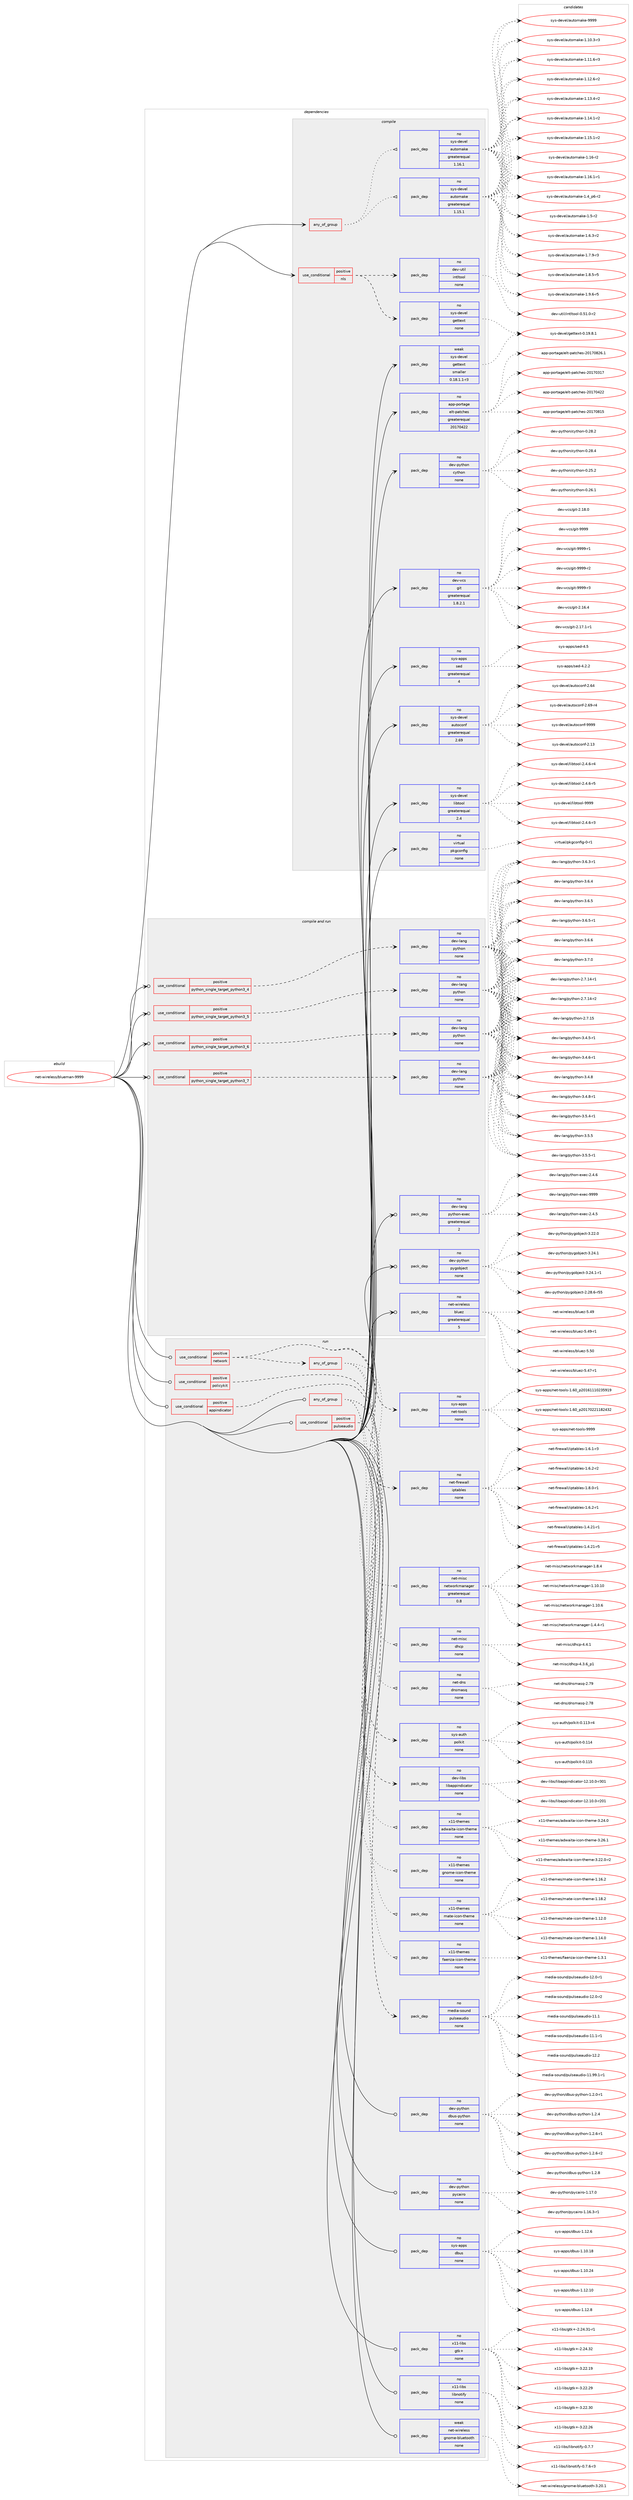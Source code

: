 digraph prolog {

# *************
# Graph options
# *************

newrank=true;
concentrate=true;
compound=true;
graph [rankdir=LR,fontname=Helvetica,fontsize=10,ranksep=1.5];#, ranksep=2.5, nodesep=0.2];
edge  [arrowhead=vee];
node  [fontname=Helvetica,fontsize=10];

# **********
# The ebuild
# **********

subgraph cluster_leftcol {
color=gray;
rank=same;
label=<<i>ebuild</i>>;
id [label="net-wireless/blueman-9999", color=red, width=4, href="../net-wireless/blueman-9999.svg"];
}

# ****************
# The dependencies
# ****************

subgraph cluster_midcol {
color=gray;
label=<<i>dependencies</i>>;
subgraph cluster_compile {
fillcolor="#eeeeee";
style=filled;
label=<<i>compile</i>>;
subgraph any26 {
dependency1164 [label=<<TABLE BORDER="0" CELLBORDER="1" CELLSPACING="0" CELLPADDING="4"><TR><TD CELLPADDING="10">any_of_group</TD></TR></TABLE>>, shape=none, color=red];subgraph pack794 {
dependency1165 [label=<<TABLE BORDER="0" CELLBORDER="1" CELLSPACING="0" CELLPADDING="4" WIDTH="220"><TR><TD ROWSPAN="6" CELLPADDING="30">pack_dep</TD></TR><TR><TD WIDTH="110">no</TD></TR><TR><TD>sys-devel</TD></TR><TR><TD>automake</TD></TR><TR><TD>greaterequal</TD></TR><TR><TD>1.16.1</TD></TR></TABLE>>, shape=none, color=blue];
}
dependency1164:e -> dependency1165:w [weight=20,style="dotted",arrowhead="oinv"];
subgraph pack795 {
dependency1166 [label=<<TABLE BORDER="0" CELLBORDER="1" CELLSPACING="0" CELLPADDING="4" WIDTH="220"><TR><TD ROWSPAN="6" CELLPADDING="30">pack_dep</TD></TR><TR><TD WIDTH="110">no</TD></TR><TR><TD>sys-devel</TD></TR><TR><TD>automake</TD></TR><TR><TD>greaterequal</TD></TR><TR><TD>1.15.1</TD></TR></TABLE>>, shape=none, color=blue];
}
dependency1164:e -> dependency1166:w [weight=20,style="dotted",arrowhead="oinv"];
}
id:e -> dependency1164:w [weight=20,style="solid",arrowhead="vee"];
subgraph cond346 {
dependency1167 [label=<<TABLE BORDER="0" CELLBORDER="1" CELLSPACING="0" CELLPADDING="4"><TR><TD ROWSPAN="3" CELLPADDING="10">use_conditional</TD></TR><TR><TD>positive</TD></TR><TR><TD>nls</TD></TR></TABLE>>, shape=none, color=red];
subgraph pack796 {
dependency1168 [label=<<TABLE BORDER="0" CELLBORDER="1" CELLSPACING="0" CELLPADDING="4" WIDTH="220"><TR><TD ROWSPAN="6" CELLPADDING="30">pack_dep</TD></TR><TR><TD WIDTH="110">no</TD></TR><TR><TD>dev-util</TD></TR><TR><TD>intltool</TD></TR><TR><TD>none</TD></TR><TR><TD></TD></TR></TABLE>>, shape=none, color=blue];
}
dependency1167:e -> dependency1168:w [weight=20,style="dashed",arrowhead="vee"];
subgraph pack797 {
dependency1169 [label=<<TABLE BORDER="0" CELLBORDER="1" CELLSPACING="0" CELLPADDING="4" WIDTH="220"><TR><TD ROWSPAN="6" CELLPADDING="30">pack_dep</TD></TR><TR><TD WIDTH="110">no</TD></TR><TR><TD>sys-devel</TD></TR><TR><TD>gettext</TD></TR><TR><TD>none</TD></TR><TR><TD></TD></TR></TABLE>>, shape=none, color=blue];
}
dependency1167:e -> dependency1169:w [weight=20,style="dashed",arrowhead="vee"];
}
id:e -> dependency1167:w [weight=20,style="solid",arrowhead="vee"];
subgraph pack798 {
dependency1170 [label=<<TABLE BORDER="0" CELLBORDER="1" CELLSPACING="0" CELLPADDING="4" WIDTH="220"><TR><TD ROWSPAN="6" CELLPADDING="30">pack_dep</TD></TR><TR><TD WIDTH="110">no</TD></TR><TR><TD>app-portage</TD></TR><TR><TD>elt-patches</TD></TR><TR><TD>greaterequal</TD></TR><TR><TD>20170422</TD></TR></TABLE>>, shape=none, color=blue];
}
id:e -> dependency1170:w [weight=20,style="solid",arrowhead="vee"];
subgraph pack799 {
dependency1171 [label=<<TABLE BORDER="0" CELLBORDER="1" CELLSPACING="0" CELLPADDING="4" WIDTH="220"><TR><TD ROWSPAN="6" CELLPADDING="30">pack_dep</TD></TR><TR><TD WIDTH="110">no</TD></TR><TR><TD>dev-python</TD></TR><TR><TD>cython</TD></TR><TR><TD>none</TD></TR><TR><TD></TD></TR></TABLE>>, shape=none, color=blue];
}
id:e -> dependency1171:w [weight=20,style="solid",arrowhead="vee"];
subgraph pack800 {
dependency1172 [label=<<TABLE BORDER="0" CELLBORDER="1" CELLSPACING="0" CELLPADDING="4" WIDTH="220"><TR><TD ROWSPAN="6" CELLPADDING="30">pack_dep</TD></TR><TR><TD WIDTH="110">no</TD></TR><TR><TD>dev-vcs</TD></TR><TR><TD>git</TD></TR><TR><TD>greaterequal</TD></TR><TR><TD>1.8.2.1</TD></TR></TABLE>>, shape=none, color=blue];
}
id:e -> dependency1172:w [weight=20,style="solid",arrowhead="vee"];
subgraph pack801 {
dependency1173 [label=<<TABLE BORDER="0" CELLBORDER="1" CELLSPACING="0" CELLPADDING="4" WIDTH="220"><TR><TD ROWSPAN="6" CELLPADDING="30">pack_dep</TD></TR><TR><TD WIDTH="110">no</TD></TR><TR><TD>sys-apps</TD></TR><TR><TD>sed</TD></TR><TR><TD>greaterequal</TD></TR><TR><TD>4</TD></TR></TABLE>>, shape=none, color=blue];
}
id:e -> dependency1173:w [weight=20,style="solid",arrowhead="vee"];
subgraph pack802 {
dependency1174 [label=<<TABLE BORDER="0" CELLBORDER="1" CELLSPACING="0" CELLPADDING="4" WIDTH="220"><TR><TD ROWSPAN="6" CELLPADDING="30">pack_dep</TD></TR><TR><TD WIDTH="110">no</TD></TR><TR><TD>sys-devel</TD></TR><TR><TD>autoconf</TD></TR><TR><TD>greaterequal</TD></TR><TR><TD>2.69</TD></TR></TABLE>>, shape=none, color=blue];
}
id:e -> dependency1174:w [weight=20,style="solid",arrowhead="vee"];
subgraph pack803 {
dependency1175 [label=<<TABLE BORDER="0" CELLBORDER="1" CELLSPACING="0" CELLPADDING="4" WIDTH="220"><TR><TD ROWSPAN="6" CELLPADDING="30">pack_dep</TD></TR><TR><TD WIDTH="110">no</TD></TR><TR><TD>sys-devel</TD></TR><TR><TD>libtool</TD></TR><TR><TD>greaterequal</TD></TR><TR><TD>2.4</TD></TR></TABLE>>, shape=none, color=blue];
}
id:e -> dependency1175:w [weight=20,style="solid",arrowhead="vee"];
subgraph pack804 {
dependency1176 [label=<<TABLE BORDER="0" CELLBORDER="1" CELLSPACING="0" CELLPADDING="4" WIDTH="220"><TR><TD ROWSPAN="6" CELLPADDING="30">pack_dep</TD></TR><TR><TD WIDTH="110">no</TD></TR><TR><TD>virtual</TD></TR><TR><TD>pkgconfig</TD></TR><TR><TD>none</TD></TR><TR><TD></TD></TR></TABLE>>, shape=none, color=blue];
}
id:e -> dependency1176:w [weight=20,style="solid",arrowhead="vee"];
subgraph pack805 {
dependency1177 [label=<<TABLE BORDER="0" CELLBORDER="1" CELLSPACING="0" CELLPADDING="4" WIDTH="220"><TR><TD ROWSPAN="6" CELLPADDING="30">pack_dep</TD></TR><TR><TD WIDTH="110">weak</TD></TR><TR><TD>sys-devel</TD></TR><TR><TD>gettext</TD></TR><TR><TD>smaller</TD></TR><TR><TD>0.18.1.1-r3</TD></TR></TABLE>>, shape=none, color=blue];
}
id:e -> dependency1177:w [weight=20,style="solid",arrowhead="vee"];
}
subgraph cluster_compileandrun {
fillcolor="#eeeeee";
style=filled;
label=<<i>compile and run</i>>;
subgraph cond347 {
dependency1178 [label=<<TABLE BORDER="0" CELLBORDER="1" CELLSPACING="0" CELLPADDING="4"><TR><TD ROWSPAN="3" CELLPADDING="10">use_conditional</TD></TR><TR><TD>positive</TD></TR><TR><TD>python_single_target_python3_4</TD></TR></TABLE>>, shape=none, color=red];
subgraph pack806 {
dependency1179 [label=<<TABLE BORDER="0" CELLBORDER="1" CELLSPACING="0" CELLPADDING="4" WIDTH="220"><TR><TD ROWSPAN="6" CELLPADDING="30">pack_dep</TD></TR><TR><TD WIDTH="110">no</TD></TR><TR><TD>dev-lang</TD></TR><TR><TD>python</TD></TR><TR><TD>none</TD></TR><TR><TD></TD></TR></TABLE>>, shape=none, color=blue];
}
dependency1178:e -> dependency1179:w [weight=20,style="dashed",arrowhead="vee"];
}
id:e -> dependency1178:w [weight=20,style="solid",arrowhead="odotvee"];
subgraph cond348 {
dependency1180 [label=<<TABLE BORDER="0" CELLBORDER="1" CELLSPACING="0" CELLPADDING="4"><TR><TD ROWSPAN="3" CELLPADDING="10">use_conditional</TD></TR><TR><TD>positive</TD></TR><TR><TD>python_single_target_python3_5</TD></TR></TABLE>>, shape=none, color=red];
subgraph pack807 {
dependency1181 [label=<<TABLE BORDER="0" CELLBORDER="1" CELLSPACING="0" CELLPADDING="4" WIDTH="220"><TR><TD ROWSPAN="6" CELLPADDING="30">pack_dep</TD></TR><TR><TD WIDTH="110">no</TD></TR><TR><TD>dev-lang</TD></TR><TR><TD>python</TD></TR><TR><TD>none</TD></TR><TR><TD></TD></TR></TABLE>>, shape=none, color=blue];
}
dependency1180:e -> dependency1181:w [weight=20,style="dashed",arrowhead="vee"];
}
id:e -> dependency1180:w [weight=20,style="solid",arrowhead="odotvee"];
subgraph cond349 {
dependency1182 [label=<<TABLE BORDER="0" CELLBORDER="1" CELLSPACING="0" CELLPADDING="4"><TR><TD ROWSPAN="3" CELLPADDING="10">use_conditional</TD></TR><TR><TD>positive</TD></TR><TR><TD>python_single_target_python3_6</TD></TR></TABLE>>, shape=none, color=red];
subgraph pack808 {
dependency1183 [label=<<TABLE BORDER="0" CELLBORDER="1" CELLSPACING="0" CELLPADDING="4" WIDTH="220"><TR><TD ROWSPAN="6" CELLPADDING="30">pack_dep</TD></TR><TR><TD WIDTH="110">no</TD></TR><TR><TD>dev-lang</TD></TR><TR><TD>python</TD></TR><TR><TD>none</TD></TR><TR><TD></TD></TR></TABLE>>, shape=none, color=blue];
}
dependency1182:e -> dependency1183:w [weight=20,style="dashed",arrowhead="vee"];
}
id:e -> dependency1182:w [weight=20,style="solid",arrowhead="odotvee"];
subgraph cond350 {
dependency1184 [label=<<TABLE BORDER="0" CELLBORDER="1" CELLSPACING="0" CELLPADDING="4"><TR><TD ROWSPAN="3" CELLPADDING="10">use_conditional</TD></TR><TR><TD>positive</TD></TR><TR><TD>python_single_target_python3_7</TD></TR></TABLE>>, shape=none, color=red];
subgraph pack809 {
dependency1185 [label=<<TABLE BORDER="0" CELLBORDER="1" CELLSPACING="0" CELLPADDING="4" WIDTH="220"><TR><TD ROWSPAN="6" CELLPADDING="30">pack_dep</TD></TR><TR><TD WIDTH="110">no</TD></TR><TR><TD>dev-lang</TD></TR><TR><TD>python</TD></TR><TR><TD>none</TD></TR><TR><TD></TD></TR></TABLE>>, shape=none, color=blue];
}
dependency1184:e -> dependency1185:w [weight=20,style="dashed",arrowhead="vee"];
}
id:e -> dependency1184:w [weight=20,style="solid",arrowhead="odotvee"];
subgraph pack810 {
dependency1186 [label=<<TABLE BORDER="0" CELLBORDER="1" CELLSPACING="0" CELLPADDING="4" WIDTH="220"><TR><TD ROWSPAN="6" CELLPADDING="30">pack_dep</TD></TR><TR><TD WIDTH="110">no</TD></TR><TR><TD>dev-lang</TD></TR><TR><TD>python-exec</TD></TR><TR><TD>greaterequal</TD></TR><TR><TD>2</TD></TR></TABLE>>, shape=none, color=blue];
}
id:e -> dependency1186:w [weight=20,style="solid",arrowhead="odotvee"];
subgraph pack811 {
dependency1187 [label=<<TABLE BORDER="0" CELLBORDER="1" CELLSPACING="0" CELLPADDING="4" WIDTH="220"><TR><TD ROWSPAN="6" CELLPADDING="30">pack_dep</TD></TR><TR><TD WIDTH="110">no</TD></TR><TR><TD>dev-python</TD></TR><TR><TD>pygobject</TD></TR><TR><TD>none</TD></TR><TR><TD></TD></TR></TABLE>>, shape=none, color=blue];
}
id:e -> dependency1187:w [weight=20,style="solid",arrowhead="odotvee"];
subgraph pack812 {
dependency1188 [label=<<TABLE BORDER="0" CELLBORDER="1" CELLSPACING="0" CELLPADDING="4" WIDTH="220"><TR><TD ROWSPAN="6" CELLPADDING="30">pack_dep</TD></TR><TR><TD WIDTH="110">no</TD></TR><TR><TD>net-wireless</TD></TR><TR><TD>bluez</TD></TR><TR><TD>greaterequal</TD></TR><TR><TD>5</TD></TR></TABLE>>, shape=none, color=blue];
}
id:e -> dependency1188:w [weight=20,style="solid",arrowhead="odotvee"];
}
subgraph cluster_run {
fillcolor="#eeeeee";
style=filled;
label=<<i>run</i>>;
subgraph any27 {
dependency1189 [label=<<TABLE BORDER="0" CELLBORDER="1" CELLSPACING="0" CELLPADDING="4"><TR><TD CELLPADDING="10">any_of_group</TD></TR></TABLE>>, shape=none, color=red];subgraph pack813 {
dependency1190 [label=<<TABLE BORDER="0" CELLBORDER="1" CELLSPACING="0" CELLPADDING="4" WIDTH="220"><TR><TD ROWSPAN="6" CELLPADDING="30">pack_dep</TD></TR><TR><TD WIDTH="110">no</TD></TR><TR><TD>x11-themes</TD></TR><TR><TD>adwaita-icon-theme</TD></TR><TR><TD>none</TD></TR><TR><TD></TD></TR></TABLE>>, shape=none, color=blue];
}
dependency1189:e -> dependency1190:w [weight=20,style="dotted",arrowhead="oinv"];
subgraph pack814 {
dependency1191 [label=<<TABLE BORDER="0" CELLBORDER="1" CELLSPACING="0" CELLPADDING="4" WIDTH="220"><TR><TD ROWSPAN="6" CELLPADDING="30">pack_dep</TD></TR><TR><TD WIDTH="110">no</TD></TR><TR><TD>x11-themes</TD></TR><TR><TD>faenza-icon-theme</TD></TR><TR><TD>none</TD></TR><TR><TD></TD></TR></TABLE>>, shape=none, color=blue];
}
dependency1189:e -> dependency1191:w [weight=20,style="dotted",arrowhead="oinv"];
subgraph pack815 {
dependency1192 [label=<<TABLE BORDER="0" CELLBORDER="1" CELLSPACING="0" CELLPADDING="4" WIDTH="220"><TR><TD ROWSPAN="6" CELLPADDING="30">pack_dep</TD></TR><TR><TD WIDTH="110">no</TD></TR><TR><TD>x11-themes</TD></TR><TR><TD>gnome-icon-theme</TD></TR><TR><TD>none</TD></TR><TR><TD></TD></TR></TABLE>>, shape=none, color=blue];
}
dependency1189:e -> dependency1192:w [weight=20,style="dotted",arrowhead="oinv"];
subgraph pack816 {
dependency1193 [label=<<TABLE BORDER="0" CELLBORDER="1" CELLSPACING="0" CELLPADDING="4" WIDTH="220"><TR><TD ROWSPAN="6" CELLPADDING="30">pack_dep</TD></TR><TR><TD WIDTH="110">no</TD></TR><TR><TD>x11-themes</TD></TR><TR><TD>mate-icon-theme</TD></TR><TR><TD>none</TD></TR><TR><TD></TD></TR></TABLE>>, shape=none, color=blue];
}
dependency1189:e -> dependency1193:w [weight=20,style="dotted",arrowhead="oinv"];
}
id:e -> dependency1189:w [weight=20,style="solid",arrowhead="odot"];
subgraph cond351 {
dependency1194 [label=<<TABLE BORDER="0" CELLBORDER="1" CELLSPACING="0" CELLPADDING="4"><TR><TD ROWSPAN="3" CELLPADDING="10">use_conditional</TD></TR><TR><TD>positive</TD></TR><TR><TD>appindicator</TD></TR></TABLE>>, shape=none, color=red];
subgraph pack817 {
dependency1195 [label=<<TABLE BORDER="0" CELLBORDER="1" CELLSPACING="0" CELLPADDING="4" WIDTH="220"><TR><TD ROWSPAN="6" CELLPADDING="30">pack_dep</TD></TR><TR><TD WIDTH="110">no</TD></TR><TR><TD>dev-libs</TD></TR><TR><TD>libappindicator</TD></TR><TR><TD>none</TD></TR><TR><TD></TD></TR></TABLE>>, shape=none, color=blue];
}
dependency1194:e -> dependency1195:w [weight=20,style="dashed",arrowhead="vee"];
}
id:e -> dependency1194:w [weight=20,style="solid",arrowhead="odot"];
subgraph cond352 {
dependency1196 [label=<<TABLE BORDER="0" CELLBORDER="1" CELLSPACING="0" CELLPADDING="4"><TR><TD ROWSPAN="3" CELLPADDING="10">use_conditional</TD></TR><TR><TD>positive</TD></TR><TR><TD>network</TD></TR></TABLE>>, shape=none, color=red];
subgraph pack818 {
dependency1197 [label=<<TABLE BORDER="0" CELLBORDER="1" CELLSPACING="0" CELLPADDING="4" WIDTH="220"><TR><TD ROWSPAN="6" CELLPADDING="30">pack_dep</TD></TR><TR><TD WIDTH="110">no</TD></TR><TR><TD>net-firewall</TD></TR><TR><TD>iptables</TD></TR><TR><TD>none</TD></TR><TR><TD></TD></TR></TABLE>>, shape=none, color=blue];
}
dependency1196:e -> dependency1197:w [weight=20,style="dashed",arrowhead="vee"];
subgraph pack819 {
dependency1198 [label=<<TABLE BORDER="0" CELLBORDER="1" CELLSPACING="0" CELLPADDING="4" WIDTH="220"><TR><TD ROWSPAN="6" CELLPADDING="30">pack_dep</TD></TR><TR><TD WIDTH="110">no</TD></TR><TR><TD>sys-apps</TD></TR><TR><TD>net-tools</TD></TR><TR><TD>none</TD></TR><TR><TD></TD></TR></TABLE>>, shape=none, color=blue];
}
dependency1196:e -> dependency1198:w [weight=20,style="dashed",arrowhead="vee"];
subgraph any28 {
dependency1199 [label=<<TABLE BORDER="0" CELLBORDER="1" CELLSPACING="0" CELLPADDING="4"><TR><TD CELLPADDING="10">any_of_group</TD></TR></TABLE>>, shape=none, color=red];subgraph pack820 {
dependency1200 [label=<<TABLE BORDER="0" CELLBORDER="1" CELLSPACING="0" CELLPADDING="4" WIDTH="220"><TR><TD ROWSPAN="6" CELLPADDING="30">pack_dep</TD></TR><TR><TD WIDTH="110">no</TD></TR><TR><TD>net-dns</TD></TR><TR><TD>dnsmasq</TD></TR><TR><TD>none</TD></TR><TR><TD></TD></TR></TABLE>>, shape=none, color=blue];
}
dependency1199:e -> dependency1200:w [weight=20,style="dotted",arrowhead="oinv"];
subgraph pack821 {
dependency1201 [label=<<TABLE BORDER="0" CELLBORDER="1" CELLSPACING="0" CELLPADDING="4" WIDTH="220"><TR><TD ROWSPAN="6" CELLPADDING="30">pack_dep</TD></TR><TR><TD WIDTH="110">no</TD></TR><TR><TD>net-misc</TD></TR><TR><TD>dhcp</TD></TR><TR><TD>none</TD></TR><TR><TD></TD></TR></TABLE>>, shape=none, color=blue];
}
dependency1199:e -> dependency1201:w [weight=20,style="dotted",arrowhead="oinv"];
subgraph pack822 {
dependency1202 [label=<<TABLE BORDER="0" CELLBORDER="1" CELLSPACING="0" CELLPADDING="4" WIDTH="220"><TR><TD ROWSPAN="6" CELLPADDING="30">pack_dep</TD></TR><TR><TD WIDTH="110">no</TD></TR><TR><TD>net-misc</TD></TR><TR><TD>networkmanager</TD></TR><TR><TD>greaterequal</TD></TR><TR><TD>0.8</TD></TR></TABLE>>, shape=none, color=blue];
}
dependency1199:e -> dependency1202:w [weight=20,style="dotted",arrowhead="oinv"];
}
dependency1196:e -> dependency1199:w [weight=20,style="dashed",arrowhead="vee"];
}
id:e -> dependency1196:w [weight=20,style="solid",arrowhead="odot"];
subgraph cond353 {
dependency1203 [label=<<TABLE BORDER="0" CELLBORDER="1" CELLSPACING="0" CELLPADDING="4"><TR><TD ROWSPAN="3" CELLPADDING="10">use_conditional</TD></TR><TR><TD>positive</TD></TR><TR><TD>policykit</TD></TR></TABLE>>, shape=none, color=red];
subgraph pack823 {
dependency1204 [label=<<TABLE BORDER="0" CELLBORDER="1" CELLSPACING="0" CELLPADDING="4" WIDTH="220"><TR><TD ROWSPAN="6" CELLPADDING="30">pack_dep</TD></TR><TR><TD WIDTH="110">no</TD></TR><TR><TD>sys-auth</TD></TR><TR><TD>polkit</TD></TR><TR><TD>none</TD></TR><TR><TD></TD></TR></TABLE>>, shape=none, color=blue];
}
dependency1203:e -> dependency1204:w [weight=20,style="dashed",arrowhead="vee"];
}
id:e -> dependency1203:w [weight=20,style="solid",arrowhead="odot"];
subgraph cond354 {
dependency1205 [label=<<TABLE BORDER="0" CELLBORDER="1" CELLSPACING="0" CELLPADDING="4"><TR><TD ROWSPAN="3" CELLPADDING="10">use_conditional</TD></TR><TR><TD>positive</TD></TR><TR><TD>pulseaudio</TD></TR></TABLE>>, shape=none, color=red];
subgraph pack824 {
dependency1206 [label=<<TABLE BORDER="0" CELLBORDER="1" CELLSPACING="0" CELLPADDING="4" WIDTH="220"><TR><TD ROWSPAN="6" CELLPADDING="30">pack_dep</TD></TR><TR><TD WIDTH="110">no</TD></TR><TR><TD>media-sound</TD></TR><TR><TD>pulseaudio</TD></TR><TR><TD>none</TD></TR><TR><TD></TD></TR></TABLE>>, shape=none, color=blue];
}
dependency1205:e -> dependency1206:w [weight=20,style="dashed",arrowhead="vee"];
}
id:e -> dependency1205:w [weight=20,style="solid",arrowhead="odot"];
subgraph pack825 {
dependency1207 [label=<<TABLE BORDER="0" CELLBORDER="1" CELLSPACING="0" CELLPADDING="4" WIDTH="220"><TR><TD ROWSPAN="6" CELLPADDING="30">pack_dep</TD></TR><TR><TD WIDTH="110">no</TD></TR><TR><TD>dev-python</TD></TR><TR><TD>dbus-python</TD></TR><TR><TD>none</TD></TR><TR><TD></TD></TR></TABLE>>, shape=none, color=blue];
}
id:e -> dependency1207:w [weight=20,style="solid",arrowhead="odot"];
subgraph pack826 {
dependency1208 [label=<<TABLE BORDER="0" CELLBORDER="1" CELLSPACING="0" CELLPADDING="4" WIDTH="220"><TR><TD ROWSPAN="6" CELLPADDING="30">pack_dep</TD></TR><TR><TD WIDTH="110">no</TD></TR><TR><TD>dev-python</TD></TR><TR><TD>pycairo</TD></TR><TR><TD>none</TD></TR><TR><TD></TD></TR></TABLE>>, shape=none, color=blue];
}
id:e -> dependency1208:w [weight=20,style="solid",arrowhead="odot"];
subgraph pack827 {
dependency1209 [label=<<TABLE BORDER="0" CELLBORDER="1" CELLSPACING="0" CELLPADDING="4" WIDTH="220"><TR><TD ROWSPAN="6" CELLPADDING="30">pack_dep</TD></TR><TR><TD WIDTH="110">no</TD></TR><TR><TD>sys-apps</TD></TR><TR><TD>dbus</TD></TR><TR><TD>none</TD></TR><TR><TD></TD></TR></TABLE>>, shape=none, color=blue];
}
id:e -> dependency1209:w [weight=20,style="solid",arrowhead="odot"];
subgraph pack828 {
dependency1210 [label=<<TABLE BORDER="0" CELLBORDER="1" CELLSPACING="0" CELLPADDING="4" WIDTH="220"><TR><TD ROWSPAN="6" CELLPADDING="30">pack_dep</TD></TR><TR><TD WIDTH="110">no</TD></TR><TR><TD>x11-libs</TD></TR><TR><TD>gtk+</TD></TR><TR><TD>none</TD></TR><TR><TD></TD></TR></TABLE>>, shape=none, color=blue];
}
id:e -> dependency1210:w [weight=20,style="solid",arrowhead="odot"];
subgraph pack829 {
dependency1211 [label=<<TABLE BORDER="0" CELLBORDER="1" CELLSPACING="0" CELLPADDING="4" WIDTH="220"><TR><TD ROWSPAN="6" CELLPADDING="30">pack_dep</TD></TR><TR><TD WIDTH="110">no</TD></TR><TR><TD>x11-libs</TD></TR><TR><TD>libnotify</TD></TR><TR><TD>none</TD></TR><TR><TD></TD></TR></TABLE>>, shape=none, color=blue];
}
id:e -> dependency1211:w [weight=20,style="solid",arrowhead="odot"];
subgraph pack830 {
dependency1212 [label=<<TABLE BORDER="0" CELLBORDER="1" CELLSPACING="0" CELLPADDING="4" WIDTH="220"><TR><TD ROWSPAN="6" CELLPADDING="30">pack_dep</TD></TR><TR><TD WIDTH="110">weak</TD></TR><TR><TD>net-wireless</TD></TR><TR><TD>gnome-bluetooth</TD></TR><TR><TD>none</TD></TR><TR><TD></TD></TR></TABLE>>, shape=none, color=blue];
}
id:e -> dependency1212:w [weight=20,style="solid",arrowhead="odot"];
}
}

# **************
# The candidates
# **************

subgraph cluster_choices {
rank=same;
color=gray;
label=<<i>candidates</i>>;

subgraph choice794 {
color=black;
nodesep=1;
choice11512111545100101118101108479711711611110997107101454946494846514511451 [label="sys-devel/automake-1.10.3-r3", color=red, width=4,href="../sys-devel/automake-1.10.3-r3.svg"];
choice11512111545100101118101108479711711611110997107101454946494946544511451 [label="sys-devel/automake-1.11.6-r3", color=red, width=4,href="../sys-devel/automake-1.11.6-r3.svg"];
choice11512111545100101118101108479711711611110997107101454946495046544511450 [label="sys-devel/automake-1.12.6-r2", color=red, width=4,href="../sys-devel/automake-1.12.6-r2.svg"];
choice11512111545100101118101108479711711611110997107101454946495146524511450 [label="sys-devel/automake-1.13.4-r2", color=red, width=4,href="../sys-devel/automake-1.13.4-r2.svg"];
choice11512111545100101118101108479711711611110997107101454946495246494511450 [label="sys-devel/automake-1.14.1-r2", color=red, width=4,href="../sys-devel/automake-1.14.1-r2.svg"];
choice11512111545100101118101108479711711611110997107101454946495346494511450 [label="sys-devel/automake-1.15.1-r2", color=red, width=4,href="../sys-devel/automake-1.15.1-r2.svg"];
choice1151211154510010111810110847971171161111099710710145494649544511450 [label="sys-devel/automake-1.16-r2", color=red, width=4,href="../sys-devel/automake-1.16-r2.svg"];
choice11512111545100101118101108479711711611110997107101454946495446494511449 [label="sys-devel/automake-1.16.1-r1", color=red, width=4,href="../sys-devel/automake-1.16.1-r1.svg"];
choice115121115451001011181011084797117116111109971071014549465295112544511450 [label="sys-devel/automake-1.4_p6-r2", color=red, width=4,href="../sys-devel/automake-1.4_p6-r2.svg"];
choice11512111545100101118101108479711711611110997107101454946534511450 [label="sys-devel/automake-1.5-r2", color=red, width=4,href="../sys-devel/automake-1.5-r2.svg"];
choice115121115451001011181011084797117116111109971071014549465446514511450 [label="sys-devel/automake-1.6.3-r2", color=red, width=4,href="../sys-devel/automake-1.6.3-r2.svg"];
choice115121115451001011181011084797117116111109971071014549465546574511451 [label="sys-devel/automake-1.7.9-r3", color=red, width=4,href="../sys-devel/automake-1.7.9-r3.svg"];
choice115121115451001011181011084797117116111109971071014549465646534511453 [label="sys-devel/automake-1.8.5-r5", color=red, width=4,href="../sys-devel/automake-1.8.5-r5.svg"];
choice115121115451001011181011084797117116111109971071014549465746544511453 [label="sys-devel/automake-1.9.6-r5", color=red, width=4,href="../sys-devel/automake-1.9.6-r5.svg"];
choice115121115451001011181011084797117116111109971071014557575757 [label="sys-devel/automake-9999", color=red, width=4,href="../sys-devel/automake-9999.svg"];
dependency1165:e -> choice11512111545100101118101108479711711611110997107101454946494846514511451:w [style=dotted,weight="100"];
dependency1165:e -> choice11512111545100101118101108479711711611110997107101454946494946544511451:w [style=dotted,weight="100"];
dependency1165:e -> choice11512111545100101118101108479711711611110997107101454946495046544511450:w [style=dotted,weight="100"];
dependency1165:e -> choice11512111545100101118101108479711711611110997107101454946495146524511450:w [style=dotted,weight="100"];
dependency1165:e -> choice11512111545100101118101108479711711611110997107101454946495246494511450:w [style=dotted,weight="100"];
dependency1165:e -> choice11512111545100101118101108479711711611110997107101454946495346494511450:w [style=dotted,weight="100"];
dependency1165:e -> choice1151211154510010111810110847971171161111099710710145494649544511450:w [style=dotted,weight="100"];
dependency1165:e -> choice11512111545100101118101108479711711611110997107101454946495446494511449:w [style=dotted,weight="100"];
dependency1165:e -> choice115121115451001011181011084797117116111109971071014549465295112544511450:w [style=dotted,weight="100"];
dependency1165:e -> choice11512111545100101118101108479711711611110997107101454946534511450:w [style=dotted,weight="100"];
dependency1165:e -> choice115121115451001011181011084797117116111109971071014549465446514511450:w [style=dotted,weight="100"];
dependency1165:e -> choice115121115451001011181011084797117116111109971071014549465546574511451:w [style=dotted,weight="100"];
dependency1165:e -> choice115121115451001011181011084797117116111109971071014549465646534511453:w [style=dotted,weight="100"];
dependency1165:e -> choice115121115451001011181011084797117116111109971071014549465746544511453:w [style=dotted,weight="100"];
dependency1165:e -> choice115121115451001011181011084797117116111109971071014557575757:w [style=dotted,weight="100"];
}
subgraph choice795 {
color=black;
nodesep=1;
choice11512111545100101118101108479711711611110997107101454946494846514511451 [label="sys-devel/automake-1.10.3-r3", color=red, width=4,href="../sys-devel/automake-1.10.3-r3.svg"];
choice11512111545100101118101108479711711611110997107101454946494946544511451 [label="sys-devel/automake-1.11.6-r3", color=red, width=4,href="../sys-devel/automake-1.11.6-r3.svg"];
choice11512111545100101118101108479711711611110997107101454946495046544511450 [label="sys-devel/automake-1.12.6-r2", color=red, width=4,href="../sys-devel/automake-1.12.6-r2.svg"];
choice11512111545100101118101108479711711611110997107101454946495146524511450 [label="sys-devel/automake-1.13.4-r2", color=red, width=4,href="../sys-devel/automake-1.13.4-r2.svg"];
choice11512111545100101118101108479711711611110997107101454946495246494511450 [label="sys-devel/automake-1.14.1-r2", color=red, width=4,href="../sys-devel/automake-1.14.1-r2.svg"];
choice11512111545100101118101108479711711611110997107101454946495346494511450 [label="sys-devel/automake-1.15.1-r2", color=red, width=4,href="../sys-devel/automake-1.15.1-r2.svg"];
choice1151211154510010111810110847971171161111099710710145494649544511450 [label="sys-devel/automake-1.16-r2", color=red, width=4,href="../sys-devel/automake-1.16-r2.svg"];
choice11512111545100101118101108479711711611110997107101454946495446494511449 [label="sys-devel/automake-1.16.1-r1", color=red, width=4,href="../sys-devel/automake-1.16.1-r1.svg"];
choice115121115451001011181011084797117116111109971071014549465295112544511450 [label="sys-devel/automake-1.4_p6-r2", color=red, width=4,href="../sys-devel/automake-1.4_p6-r2.svg"];
choice11512111545100101118101108479711711611110997107101454946534511450 [label="sys-devel/automake-1.5-r2", color=red, width=4,href="../sys-devel/automake-1.5-r2.svg"];
choice115121115451001011181011084797117116111109971071014549465446514511450 [label="sys-devel/automake-1.6.3-r2", color=red, width=4,href="../sys-devel/automake-1.6.3-r2.svg"];
choice115121115451001011181011084797117116111109971071014549465546574511451 [label="sys-devel/automake-1.7.9-r3", color=red, width=4,href="../sys-devel/automake-1.7.9-r3.svg"];
choice115121115451001011181011084797117116111109971071014549465646534511453 [label="sys-devel/automake-1.8.5-r5", color=red, width=4,href="../sys-devel/automake-1.8.5-r5.svg"];
choice115121115451001011181011084797117116111109971071014549465746544511453 [label="sys-devel/automake-1.9.6-r5", color=red, width=4,href="../sys-devel/automake-1.9.6-r5.svg"];
choice115121115451001011181011084797117116111109971071014557575757 [label="sys-devel/automake-9999", color=red, width=4,href="../sys-devel/automake-9999.svg"];
dependency1166:e -> choice11512111545100101118101108479711711611110997107101454946494846514511451:w [style=dotted,weight="100"];
dependency1166:e -> choice11512111545100101118101108479711711611110997107101454946494946544511451:w [style=dotted,weight="100"];
dependency1166:e -> choice11512111545100101118101108479711711611110997107101454946495046544511450:w [style=dotted,weight="100"];
dependency1166:e -> choice11512111545100101118101108479711711611110997107101454946495146524511450:w [style=dotted,weight="100"];
dependency1166:e -> choice11512111545100101118101108479711711611110997107101454946495246494511450:w [style=dotted,weight="100"];
dependency1166:e -> choice11512111545100101118101108479711711611110997107101454946495346494511450:w [style=dotted,weight="100"];
dependency1166:e -> choice1151211154510010111810110847971171161111099710710145494649544511450:w [style=dotted,weight="100"];
dependency1166:e -> choice11512111545100101118101108479711711611110997107101454946495446494511449:w [style=dotted,weight="100"];
dependency1166:e -> choice115121115451001011181011084797117116111109971071014549465295112544511450:w [style=dotted,weight="100"];
dependency1166:e -> choice11512111545100101118101108479711711611110997107101454946534511450:w [style=dotted,weight="100"];
dependency1166:e -> choice115121115451001011181011084797117116111109971071014549465446514511450:w [style=dotted,weight="100"];
dependency1166:e -> choice115121115451001011181011084797117116111109971071014549465546574511451:w [style=dotted,weight="100"];
dependency1166:e -> choice115121115451001011181011084797117116111109971071014549465646534511453:w [style=dotted,weight="100"];
dependency1166:e -> choice115121115451001011181011084797117116111109971071014549465746544511453:w [style=dotted,weight="100"];
dependency1166:e -> choice115121115451001011181011084797117116111109971071014557575757:w [style=dotted,weight="100"];
}
subgraph choice796 {
color=black;
nodesep=1;
choice1001011184511711610510847105110116108116111111108454846534946484511450 [label="dev-util/intltool-0.51.0-r2", color=red, width=4,href="../dev-util/intltool-0.51.0-r2.svg"];
dependency1168:e -> choice1001011184511711610510847105110116108116111111108454846534946484511450:w [style=dotted,weight="100"];
}
subgraph choice797 {
color=black;
nodesep=1;
choice1151211154510010111810110847103101116116101120116454846495746564649 [label="sys-devel/gettext-0.19.8.1", color=red, width=4,href="../sys-devel/gettext-0.19.8.1.svg"];
dependency1169:e -> choice1151211154510010111810110847103101116116101120116454846495746564649:w [style=dotted,weight="100"];
}
subgraph choice798 {
color=black;
nodesep=1;
choice97112112451121111141169710310147101108116451129711699104101115455048495548514955 [label="app-portage/elt-patches-20170317", color=red, width=4,href="../app-portage/elt-patches-20170317.svg"];
choice97112112451121111141169710310147101108116451129711699104101115455048495548525050 [label="app-portage/elt-patches-20170422", color=red, width=4,href="../app-portage/elt-patches-20170422.svg"];
choice97112112451121111141169710310147101108116451129711699104101115455048495548564953 [label="app-portage/elt-patches-20170815", color=red, width=4,href="../app-portage/elt-patches-20170815.svg"];
choice971121124511211111411697103101471011081164511297116991041011154550484955485650544649 [label="app-portage/elt-patches-20170826.1", color=red, width=4,href="../app-portage/elt-patches-20170826.1.svg"];
dependency1170:e -> choice97112112451121111141169710310147101108116451129711699104101115455048495548514955:w [style=dotted,weight="100"];
dependency1170:e -> choice97112112451121111141169710310147101108116451129711699104101115455048495548525050:w [style=dotted,weight="100"];
dependency1170:e -> choice97112112451121111141169710310147101108116451129711699104101115455048495548564953:w [style=dotted,weight="100"];
dependency1170:e -> choice971121124511211111411697103101471011081164511297116991041011154550484955485650544649:w [style=dotted,weight="100"];
}
subgraph choice799 {
color=black;
nodesep=1;
choice10010111845112121116104111110479912111610411111045484650534650 [label="dev-python/cython-0.25.2", color=red, width=4,href="../dev-python/cython-0.25.2.svg"];
choice10010111845112121116104111110479912111610411111045484650544649 [label="dev-python/cython-0.26.1", color=red, width=4,href="../dev-python/cython-0.26.1.svg"];
choice10010111845112121116104111110479912111610411111045484650564650 [label="dev-python/cython-0.28.2", color=red, width=4,href="../dev-python/cython-0.28.2.svg"];
choice10010111845112121116104111110479912111610411111045484650564652 [label="dev-python/cython-0.28.4", color=red, width=4,href="../dev-python/cython-0.28.4.svg"];
dependency1171:e -> choice10010111845112121116104111110479912111610411111045484650534650:w [style=dotted,weight="100"];
dependency1171:e -> choice10010111845112121116104111110479912111610411111045484650544649:w [style=dotted,weight="100"];
dependency1171:e -> choice10010111845112121116104111110479912111610411111045484650564650:w [style=dotted,weight="100"];
dependency1171:e -> choice10010111845112121116104111110479912111610411111045484650564652:w [style=dotted,weight="100"];
}
subgraph choice800 {
color=black;
nodesep=1;
choice10010111845118991154710310511645504649544652 [label="dev-vcs/git-2.16.4", color=red, width=4,href="../dev-vcs/git-2.16.4.svg"];
choice100101118451189911547103105116455046495546494511449 [label="dev-vcs/git-2.17.1-r1", color=red, width=4,href="../dev-vcs/git-2.17.1-r1.svg"];
choice10010111845118991154710310511645504649564648 [label="dev-vcs/git-2.18.0", color=red, width=4,href="../dev-vcs/git-2.18.0.svg"];
choice1001011184511899115471031051164557575757 [label="dev-vcs/git-9999", color=red, width=4,href="../dev-vcs/git-9999.svg"];
choice10010111845118991154710310511645575757574511449 [label="dev-vcs/git-9999-r1", color=red, width=4,href="../dev-vcs/git-9999-r1.svg"];
choice10010111845118991154710310511645575757574511450 [label="dev-vcs/git-9999-r2", color=red, width=4,href="../dev-vcs/git-9999-r2.svg"];
choice10010111845118991154710310511645575757574511451 [label="dev-vcs/git-9999-r3", color=red, width=4,href="../dev-vcs/git-9999-r3.svg"];
dependency1172:e -> choice10010111845118991154710310511645504649544652:w [style=dotted,weight="100"];
dependency1172:e -> choice100101118451189911547103105116455046495546494511449:w [style=dotted,weight="100"];
dependency1172:e -> choice10010111845118991154710310511645504649564648:w [style=dotted,weight="100"];
dependency1172:e -> choice1001011184511899115471031051164557575757:w [style=dotted,weight="100"];
dependency1172:e -> choice10010111845118991154710310511645575757574511449:w [style=dotted,weight="100"];
dependency1172:e -> choice10010111845118991154710310511645575757574511450:w [style=dotted,weight="100"];
dependency1172:e -> choice10010111845118991154710310511645575757574511451:w [style=dotted,weight="100"];
}
subgraph choice801 {
color=black;
nodesep=1;
choice115121115459711211211547115101100455246504650 [label="sys-apps/sed-4.2.2", color=red, width=4,href="../sys-apps/sed-4.2.2.svg"];
choice11512111545971121121154711510110045524653 [label="sys-apps/sed-4.5", color=red, width=4,href="../sys-apps/sed-4.5.svg"];
dependency1173:e -> choice115121115459711211211547115101100455246504650:w [style=dotted,weight="100"];
dependency1173:e -> choice11512111545971121121154711510110045524653:w [style=dotted,weight="100"];
}
subgraph choice802 {
color=black;
nodesep=1;
choice115121115451001011181011084797117116111991111101024550464951 [label="sys-devel/autoconf-2.13", color=red, width=4,href="../sys-devel/autoconf-2.13.svg"];
choice115121115451001011181011084797117116111991111101024550465452 [label="sys-devel/autoconf-2.64", color=red, width=4,href="../sys-devel/autoconf-2.64.svg"];
choice1151211154510010111810110847971171161119911111010245504654574511452 [label="sys-devel/autoconf-2.69-r4", color=red, width=4,href="../sys-devel/autoconf-2.69-r4.svg"];
choice115121115451001011181011084797117116111991111101024557575757 [label="sys-devel/autoconf-9999", color=red, width=4,href="../sys-devel/autoconf-9999.svg"];
dependency1174:e -> choice115121115451001011181011084797117116111991111101024550464951:w [style=dotted,weight="100"];
dependency1174:e -> choice115121115451001011181011084797117116111991111101024550465452:w [style=dotted,weight="100"];
dependency1174:e -> choice1151211154510010111810110847971171161119911111010245504654574511452:w [style=dotted,weight="100"];
dependency1174:e -> choice115121115451001011181011084797117116111991111101024557575757:w [style=dotted,weight="100"];
}
subgraph choice803 {
color=black;
nodesep=1;
choice1151211154510010111810110847108105981161111111084550465246544511451 [label="sys-devel/libtool-2.4.6-r3", color=red, width=4,href="../sys-devel/libtool-2.4.6-r3.svg"];
choice1151211154510010111810110847108105981161111111084550465246544511452 [label="sys-devel/libtool-2.4.6-r4", color=red, width=4,href="../sys-devel/libtool-2.4.6-r4.svg"];
choice1151211154510010111810110847108105981161111111084550465246544511453 [label="sys-devel/libtool-2.4.6-r5", color=red, width=4,href="../sys-devel/libtool-2.4.6-r5.svg"];
choice1151211154510010111810110847108105981161111111084557575757 [label="sys-devel/libtool-9999", color=red, width=4,href="../sys-devel/libtool-9999.svg"];
dependency1175:e -> choice1151211154510010111810110847108105981161111111084550465246544511451:w [style=dotted,weight="100"];
dependency1175:e -> choice1151211154510010111810110847108105981161111111084550465246544511452:w [style=dotted,weight="100"];
dependency1175:e -> choice1151211154510010111810110847108105981161111111084550465246544511453:w [style=dotted,weight="100"];
dependency1175:e -> choice1151211154510010111810110847108105981161111111084557575757:w [style=dotted,weight="100"];
}
subgraph choice804 {
color=black;
nodesep=1;
choice11810511411611797108471121071039911111010210510345484511449 [label="virtual/pkgconfig-0-r1", color=red, width=4,href="../virtual/pkgconfig-0-r1.svg"];
dependency1176:e -> choice11810511411611797108471121071039911111010210510345484511449:w [style=dotted,weight="100"];
}
subgraph choice805 {
color=black;
nodesep=1;
choice1151211154510010111810110847103101116116101120116454846495746564649 [label="sys-devel/gettext-0.19.8.1", color=red, width=4,href="../sys-devel/gettext-0.19.8.1.svg"];
dependency1177:e -> choice1151211154510010111810110847103101116116101120116454846495746564649:w [style=dotted,weight="100"];
}
subgraph choice806 {
color=black;
nodesep=1;
choice100101118451089711010347112121116104111110455046554649524511449 [label="dev-lang/python-2.7.14-r1", color=red, width=4,href="../dev-lang/python-2.7.14-r1.svg"];
choice100101118451089711010347112121116104111110455046554649524511450 [label="dev-lang/python-2.7.14-r2", color=red, width=4,href="../dev-lang/python-2.7.14-r2.svg"];
choice10010111845108971101034711212111610411111045504655464953 [label="dev-lang/python-2.7.15", color=red, width=4,href="../dev-lang/python-2.7.15.svg"];
choice1001011184510897110103471121211161041111104551465246534511449 [label="dev-lang/python-3.4.5-r1", color=red, width=4,href="../dev-lang/python-3.4.5-r1.svg"];
choice1001011184510897110103471121211161041111104551465246544511449 [label="dev-lang/python-3.4.6-r1", color=red, width=4,href="../dev-lang/python-3.4.6-r1.svg"];
choice100101118451089711010347112121116104111110455146524656 [label="dev-lang/python-3.4.8", color=red, width=4,href="../dev-lang/python-3.4.8.svg"];
choice1001011184510897110103471121211161041111104551465246564511449 [label="dev-lang/python-3.4.8-r1", color=red, width=4,href="../dev-lang/python-3.4.8-r1.svg"];
choice1001011184510897110103471121211161041111104551465346524511449 [label="dev-lang/python-3.5.4-r1", color=red, width=4,href="../dev-lang/python-3.5.4-r1.svg"];
choice100101118451089711010347112121116104111110455146534653 [label="dev-lang/python-3.5.5", color=red, width=4,href="../dev-lang/python-3.5.5.svg"];
choice1001011184510897110103471121211161041111104551465346534511449 [label="dev-lang/python-3.5.5-r1", color=red, width=4,href="../dev-lang/python-3.5.5-r1.svg"];
choice1001011184510897110103471121211161041111104551465446514511449 [label="dev-lang/python-3.6.3-r1", color=red, width=4,href="../dev-lang/python-3.6.3-r1.svg"];
choice100101118451089711010347112121116104111110455146544652 [label="dev-lang/python-3.6.4", color=red, width=4,href="../dev-lang/python-3.6.4.svg"];
choice100101118451089711010347112121116104111110455146544653 [label="dev-lang/python-3.6.5", color=red, width=4,href="../dev-lang/python-3.6.5.svg"];
choice1001011184510897110103471121211161041111104551465446534511449 [label="dev-lang/python-3.6.5-r1", color=red, width=4,href="../dev-lang/python-3.6.5-r1.svg"];
choice100101118451089711010347112121116104111110455146544654 [label="dev-lang/python-3.6.6", color=red, width=4,href="../dev-lang/python-3.6.6.svg"];
choice100101118451089711010347112121116104111110455146554648 [label="dev-lang/python-3.7.0", color=red, width=4,href="../dev-lang/python-3.7.0.svg"];
dependency1179:e -> choice100101118451089711010347112121116104111110455046554649524511449:w [style=dotted,weight="100"];
dependency1179:e -> choice100101118451089711010347112121116104111110455046554649524511450:w [style=dotted,weight="100"];
dependency1179:e -> choice10010111845108971101034711212111610411111045504655464953:w [style=dotted,weight="100"];
dependency1179:e -> choice1001011184510897110103471121211161041111104551465246534511449:w [style=dotted,weight="100"];
dependency1179:e -> choice1001011184510897110103471121211161041111104551465246544511449:w [style=dotted,weight="100"];
dependency1179:e -> choice100101118451089711010347112121116104111110455146524656:w [style=dotted,weight="100"];
dependency1179:e -> choice1001011184510897110103471121211161041111104551465246564511449:w [style=dotted,weight="100"];
dependency1179:e -> choice1001011184510897110103471121211161041111104551465346524511449:w [style=dotted,weight="100"];
dependency1179:e -> choice100101118451089711010347112121116104111110455146534653:w [style=dotted,weight="100"];
dependency1179:e -> choice1001011184510897110103471121211161041111104551465346534511449:w [style=dotted,weight="100"];
dependency1179:e -> choice1001011184510897110103471121211161041111104551465446514511449:w [style=dotted,weight="100"];
dependency1179:e -> choice100101118451089711010347112121116104111110455146544652:w [style=dotted,weight="100"];
dependency1179:e -> choice100101118451089711010347112121116104111110455146544653:w [style=dotted,weight="100"];
dependency1179:e -> choice1001011184510897110103471121211161041111104551465446534511449:w [style=dotted,weight="100"];
dependency1179:e -> choice100101118451089711010347112121116104111110455146544654:w [style=dotted,weight="100"];
dependency1179:e -> choice100101118451089711010347112121116104111110455146554648:w [style=dotted,weight="100"];
}
subgraph choice807 {
color=black;
nodesep=1;
choice100101118451089711010347112121116104111110455046554649524511449 [label="dev-lang/python-2.7.14-r1", color=red, width=4,href="../dev-lang/python-2.7.14-r1.svg"];
choice100101118451089711010347112121116104111110455046554649524511450 [label="dev-lang/python-2.7.14-r2", color=red, width=4,href="../dev-lang/python-2.7.14-r2.svg"];
choice10010111845108971101034711212111610411111045504655464953 [label="dev-lang/python-2.7.15", color=red, width=4,href="../dev-lang/python-2.7.15.svg"];
choice1001011184510897110103471121211161041111104551465246534511449 [label="dev-lang/python-3.4.5-r1", color=red, width=4,href="../dev-lang/python-3.4.5-r1.svg"];
choice1001011184510897110103471121211161041111104551465246544511449 [label="dev-lang/python-3.4.6-r1", color=red, width=4,href="../dev-lang/python-3.4.6-r1.svg"];
choice100101118451089711010347112121116104111110455146524656 [label="dev-lang/python-3.4.8", color=red, width=4,href="../dev-lang/python-3.4.8.svg"];
choice1001011184510897110103471121211161041111104551465246564511449 [label="dev-lang/python-3.4.8-r1", color=red, width=4,href="../dev-lang/python-3.4.8-r1.svg"];
choice1001011184510897110103471121211161041111104551465346524511449 [label="dev-lang/python-3.5.4-r1", color=red, width=4,href="../dev-lang/python-3.5.4-r1.svg"];
choice100101118451089711010347112121116104111110455146534653 [label="dev-lang/python-3.5.5", color=red, width=4,href="../dev-lang/python-3.5.5.svg"];
choice1001011184510897110103471121211161041111104551465346534511449 [label="dev-lang/python-3.5.5-r1", color=red, width=4,href="../dev-lang/python-3.5.5-r1.svg"];
choice1001011184510897110103471121211161041111104551465446514511449 [label="dev-lang/python-3.6.3-r1", color=red, width=4,href="../dev-lang/python-3.6.3-r1.svg"];
choice100101118451089711010347112121116104111110455146544652 [label="dev-lang/python-3.6.4", color=red, width=4,href="../dev-lang/python-3.6.4.svg"];
choice100101118451089711010347112121116104111110455146544653 [label="dev-lang/python-3.6.5", color=red, width=4,href="../dev-lang/python-3.6.5.svg"];
choice1001011184510897110103471121211161041111104551465446534511449 [label="dev-lang/python-3.6.5-r1", color=red, width=4,href="../dev-lang/python-3.6.5-r1.svg"];
choice100101118451089711010347112121116104111110455146544654 [label="dev-lang/python-3.6.6", color=red, width=4,href="../dev-lang/python-3.6.6.svg"];
choice100101118451089711010347112121116104111110455146554648 [label="dev-lang/python-3.7.0", color=red, width=4,href="../dev-lang/python-3.7.0.svg"];
dependency1181:e -> choice100101118451089711010347112121116104111110455046554649524511449:w [style=dotted,weight="100"];
dependency1181:e -> choice100101118451089711010347112121116104111110455046554649524511450:w [style=dotted,weight="100"];
dependency1181:e -> choice10010111845108971101034711212111610411111045504655464953:w [style=dotted,weight="100"];
dependency1181:e -> choice1001011184510897110103471121211161041111104551465246534511449:w [style=dotted,weight="100"];
dependency1181:e -> choice1001011184510897110103471121211161041111104551465246544511449:w [style=dotted,weight="100"];
dependency1181:e -> choice100101118451089711010347112121116104111110455146524656:w [style=dotted,weight="100"];
dependency1181:e -> choice1001011184510897110103471121211161041111104551465246564511449:w [style=dotted,weight="100"];
dependency1181:e -> choice1001011184510897110103471121211161041111104551465346524511449:w [style=dotted,weight="100"];
dependency1181:e -> choice100101118451089711010347112121116104111110455146534653:w [style=dotted,weight="100"];
dependency1181:e -> choice1001011184510897110103471121211161041111104551465346534511449:w [style=dotted,weight="100"];
dependency1181:e -> choice1001011184510897110103471121211161041111104551465446514511449:w [style=dotted,weight="100"];
dependency1181:e -> choice100101118451089711010347112121116104111110455146544652:w [style=dotted,weight="100"];
dependency1181:e -> choice100101118451089711010347112121116104111110455146544653:w [style=dotted,weight="100"];
dependency1181:e -> choice1001011184510897110103471121211161041111104551465446534511449:w [style=dotted,weight="100"];
dependency1181:e -> choice100101118451089711010347112121116104111110455146544654:w [style=dotted,weight="100"];
dependency1181:e -> choice100101118451089711010347112121116104111110455146554648:w [style=dotted,weight="100"];
}
subgraph choice808 {
color=black;
nodesep=1;
choice100101118451089711010347112121116104111110455046554649524511449 [label="dev-lang/python-2.7.14-r1", color=red, width=4,href="../dev-lang/python-2.7.14-r1.svg"];
choice100101118451089711010347112121116104111110455046554649524511450 [label="dev-lang/python-2.7.14-r2", color=red, width=4,href="../dev-lang/python-2.7.14-r2.svg"];
choice10010111845108971101034711212111610411111045504655464953 [label="dev-lang/python-2.7.15", color=red, width=4,href="../dev-lang/python-2.7.15.svg"];
choice1001011184510897110103471121211161041111104551465246534511449 [label="dev-lang/python-3.4.5-r1", color=red, width=4,href="../dev-lang/python-3.4.5-r1.svg"];
choice1001011184510897110103471121211161041111104551465246544511449 [label="dev-lang/python-3.4.6-r1", color=red, width=4,href="../dev-lang/python-3.4.6-r1.svg"];
choice100101118451089711010347112121116104111110455146524656 [label="dev-lang/python-3.4.8", color=red, width=4,href="../dev-lang/python-3.4.8.svg"];
choice1001011184510897110103471121211161041111104551465246564511449 [label="dev-lang/python-3.4.8-r1", color=red, width=4,href="../dev-lang/python-3.4.8-r1.svg"];
choice1001011184510897110103471121211161041111104551465346524511449 [label="dev-lang/python-3.5.4-r1", color=red, width=4,href="../dev-lang/python-3.5.4-r1.svg"];
choice100101118451089711010347112121116104111110455146534653 [label="dev-lang/python-3.5.5", color=red, width=4,href="../dev-lang/python-3.5.5.svg"];
choice1001011184510897110103471121211161041111104551465346534511449 [label="dev-lang/python-3.5.5-r1", color=red, width=4,href="../dev-lang/python-3.5.5-r1.svg"];
choice1001011184510897110103471121211161041111104551465446514511449 [label="dev-lang/python-3.6.3-r1", color=red, width=4,href="../dev-lang/python-3.6.3-r1.svg"];
choice100101118451089711010347112121116104111110455146544652 [label="dev-lang/python-3.6.4", color=red, width=4,href="../dev-lang/python-3.6.4.svg"];
choice100101118451089711010347112121116104111110455146544653 [label="dev-lang/python-3.6.5", color=red, width=4,href="../dev-lang/python-3.6.5.svg"];
choice1001011184510897110103471121211161041111104551465446534511449 [label="dev-lang/python-3.6.5-r1", color=red, width=4,href="../dev-lang/python-3.6.5-r1.svg"];
choice100101118451089711010347112121116104111110455146544654 [label="dev-lang/python-3.6.6", color=red, width=4,href="../dev-lang/python-3.6.6.svg"];
choice100101118451089711010347112121116104111110455146554648 [label="dev-lang/python-3.7.0", color=red, width=4,href="../dev-lang/python-3.7.0.svg"];
dependency1183:e -> choice100101118451089711010347112121116104111110455046554649524511449:w [style=dotted,weight="100"];
dependency1183:e -> choice100101118451089711010347112121116104111110455046554649524511450:w [style=dotted,weight="100"];
dependency1183:e -> choice10010111845108971101034711212111610411111045504655464953:w [style=dotted,weight="100"];
dependency1183:e -> choice1001011184510897110103471121211161041111104551465246534511449:w [style=dotted,weight="100"];
dependency1183:e -> choice1001011184510897110103471121211161041111104551465246544511449:w [style=dotted,weight="100"];
dependency1183:e -> choice100101118451089711010347112121116104111110455146524656:w [style=dotted,weight="100"];
dependency1183:e -> choice1001011184510897110103471121211161041111104551465246564511449:w [style=dotted,weight="100"];
dependency1183:e -> choice1001011184510897110103471121211161041111104551465346524511449:w [style=dotted,weight="100"];
dependency1183:e -> choice100101118451089711010347112121116104111110455146534653:w [style=dotted,weight="100"];
dependency1183:e -> choice1001011184510897110103471121211161041111104551465346534511449:w [style=dotted,weight="100"];
dependency1183:e -> choice1001011184510897110103471121211161041111104551465446514511449:w [style=dotted,weight="100"];
dependency1183:e -> choice100101118451089711010347112121116104111110455146544652:w [style=dotted,weight="100"];
dependency1183:e -> choice100101118451089711010347112121116104111110455146544653:w [style=dotted,weight="100"];
dependency1183:e -> choice1001011184510897110103471121211161041111104551465446534511449:w [style=dotted,weight="100"];
dependency1183:e -> choice100101118451089711010347112121116104111110455146544654:w [style=dotted,weight="100"];
dependency1183:e -> choice100101118451089711010347112121116104111110455146554648:w [style=dotted,weight="100"];
}
subgraph choice809 {
color=black;
nodesep=1;
choice100101118451089711010347112121116104111110455046554649524511449 [label="dev-lang/python-2.7.14-r1", color=red, width=4,href="../dev-lang/python-2.7.14-r1.svg"];
choice100101118451089711010347112121116104111110455046554649524511450 [label="dev-lang/python-2.7.14-r2", color=red, width=4,href="../dev-lang/python-2.7.14-r2.svg"];
choice10010111845108971101034711212111610411111045504655464953 [label="dev-lang/python-2.7.15", color=red, width=4,href="../dev-lang/python-2.7.15.svg"];
choice1001011184510897110103471121211161041111104551465246534511449 [label="dev-lang/python-3.4.5-r1", color=red, width=4,href="../dev-lang/python-3.4.5-r1.svg"];
choice1001011184510897110103471121211161041111104551465246544511449 [label="dev-lang/python-3.4.6-r1", color=red, width=4,href="../dev-lang/python-3.4.6-r1.svg"];
choice100101118451089711010347112121116104111110455146524656 [label="dev-lang/python-3.4.8", color=red, width=4,href="../dev-lang/python-3.4.8.svg"];
choice1001011184510897110103471121211161041111104551465246564511449 [label="dev-lang/python-3.4.8-r1", color=red, width=4,href="../dev-lang/python-3.4.8-r1.svg"];
choice1001011184510897110103471121211161041111104551465346524511449 [label="dev-lang/python-3.5.4-r1", color=red, width=4,href="../dev-lang/python-3.5.4-r1.svg"];
choice100101118451089711010347112121116104111110455146534653 [label="dev-lang/python-3.5.5", color=red, width=4,href="../dev-lang/python-3.5.5.svg"];
choice1001011184510897110103471121211161041111104551465346534511449 [label="dev-lang/python-3.5.5-r1", color=red, width=4,href="../dev-lang/python-3.5.5-r1.svg"];
choice1001011184510897110103471121211161041111104551465446514511449 [label="dev-lang/python-3.6.3-r1", color=red, width=4,href="../dev-lang/python-3.6.3-r1.svg"];
choice100101118451089711010347112121116104111110455146544652 [label="dev-lang/python-3.6.4", color=red, width=4,href="../dev-lang/python-3.6.4.svg"];
choice100101118451089711010347112121116104111110455146544653 [label="dev-lang/python-3.6.5", color=red, width=4,href="../dev-lang/python-3.6.5.svg"];
choice1001011184510897110103471121211161041111104551465446534511449 [label="dev-lang/python-3.6.5-r1", color=red, width=4,href="../dev-lang/python-3.6.5-r1.svg"];
choice100101118451089711010347112121116104111110455146544654 [label="dev-lang/python-3.6.6", color=red, width=4,href="../dev-lang/python-3.6.6.svg"];
choice100101118451089711010347112121116104111110455146554648 [label="dev-lang/python-3.7.0", color=red, width=4,href="../dev-lang/python-3.7.0.svg"];
dependency1185:e -> choice100101118451089711010347112121116104111110455046554649524511449:w [style=dotted,weight="100"];
dependency1185:e -> choice100101118451089711010347112121116104111110455046554649524511450:w [style=dotted,weight="100"];
dependency1185:e -> choice10010111845108971101034711212111610411111045504655464953:w [style=dotted,weight="100"];
dependency1185:e -> choice1001011184510897110103471121211161041111104551465246534511449:w [style=dotted,weight="100"];
dependency1185:e -> choice1001011184510897110103471121211161041111104551465246544511449:w [style=dotted,weight="100"];
dependency1185:e -> choice100101118451089711010347112121116104111110455146524656:w [style=dotted,weight="100"];
dependency1185:e -> choice1001011184510897110103471121211161041111104551465246564511449:w [style=dotted,weight="100"];
dependency1185:e -> choice1001011184510897110103471121211161041111104551465346524511449:w [style=dotted,weight="100"];
dependency1185:e -> choice100101118451089711010347112121116104111110455146534653:w [style=dotted,weight="100"];
dependency1185:e -> choice1001011184510897110103471121211161041111104551465346534511449:w [style=dotted,weight="100"];
dependency1185:e -> choice1001011184510897110103471121211161041111104551465446514511449:w [style=dotted,weight="100"];
dependency1185:e -> choice100101118451089711010347112121116104111110455146544652:w [style=dotted,weight="100"];
dependency1185:e -> choice100101118451089711010347112121116104111110455146544653:w [style=dotted,weight="100"];
dependency1185:e -> choice1001011184510897110103471121211161041111104551465446534511449:w [style=dotted,weight="100"];
dependency1185:e -> choice100101118451089711010347112121116104111110455146544654:w [style=dotted,weight="100"];
dependency1185:e -> choice100101118451089711010347112121116104111110455146554648:w [style=dotted,weight="100"];
}
subgraph choice810 {
color=black;
nodesep=1;
choice1001011184510897110103471121211161041111104510112010199455046524653 [label="dev-lang/python-exec-2.4.5", color=red, width=4,href="../dev-lang/python-exec-2.4.5.svg"];
choice1001011184510897110103471121211161041111104510112010199455046524654 [label="dev-lang/python-exec-2.4.6", color=red, width=4,href="../dev-lang/python-exec-2.4.6.svg"];
choice10010111845108971101034711212111610411111045101120101994557575757 [label="dev-lang/python-exec-9999", color=red, width=4,href="../dev-lang/python-exec-9999.svg"];
dependency1186:e -> choice1001011184510897110103471121211161041111104510112010199455046524653:w [style=dotted,weight="100"];
dependency1186:e -> choice1001011184510897110103471121211161041111104510112010199455046524654:w [style=dotted,weight="100"];
dependency1186:e -> choice10010111845108971101034711212111610411111045101120101994557575757:w [style=dotted,weight="100"];
}
subgraph choice811 {
color=black;
nodesep=1;
choice1001011184511212111610411111047112121103111981061019911645504650564654451145353 [label="dev-python/pygobject-2.28.6-r55", color=red, width=4,href="../dev-python/pygobject-2.28.6-r55.svg"];
choice1001011184511212111610411111047112121103111981061019911645514650504648 [label="dev-python/pygobject-3.22.0", color=red, width=4,href="../dev-python/pygobject-3.22.0.svg"];
choice1001011184511212111610411111047112121103111981061019911645514650524649 [label="dev-python/pygobject-3.24.1", color=red, width=4,href="../dev-python/pygobject-3.24.1.svg"];
choice10010111845112121116104111110471121211031119810610199116455146505246494511449 [label="dev-python/pygobject-3.24.1-r1", color=red, width=4,href="../dev-python/pygobject-3.24.1-r1.svg"];
dependency1187:e -> choice1001011184511212111610411111047112121103111981061019911645504650564654451145353:w [style=dotted,weight="100"];
dependency1187:e -> choice1001011184511212111610411111047112121103111981061019911645514650504648:w [style=dotted,weight="100"];
dependency1187:e -> choice1001011184511212111610411111047112121103111981061019911645514650524649:w [style=dotted,weight="100"];
dependency1187:e -> choice10010111845112121116104111110471121211031119810610199116455146505246494511449:w [style=dotted,weight="100"];
}
subgraph choice812 {
color=black;
nodesep=1;
choice11010111645119105114101108101115115479810811710112245534652554511449 [label="net-wireless/bluez-5.47-r1", color=red, width=4,href="../net-wireless/bluez-5.47-r1.svg"];
choice1101011164511910511410110810111511547981081171011224553465257 [label="net-wireless/bluez-5.49", color=red, width=4,href="../net-wireless/bluez-5.49.svg"];
choice11010111645119105114101108101115115479810811710112245534652574511449 [label="net-wireless/bluez-5.49-r1", color=red, width=4,href="../net-wireless/bluez-5.49-r1.svg"];
choice1101011164511910511410110810111511547981081171011224553465348 [label="net-wireless/bluez-5.50", color=red, width=4,href="../net-wireless/bluez-5.50.svg"];
dependency1188:e -> choice11010111645119105114101108101115115479810811710112245534652554511449:w [style=dotted,weight="100"];
dependency1188:e -> choice1101011164511910511410110810111511547981081171011224553465257:w [style=dotted,weight="100"];
dependency1188:e -> choice11010111645119105114101108101115115479810811710112245534652574511449:w [style=dotted,weight="100"];
dependency1188:e -> choice1101011164511910511410110810111511547981081171011224553465348:w [style=dotted,weight="100"];
}
subgraph choice813 {
color=black;
nodesep=1;
choice12049494511610410110910111547971001199710511697451059911111045116104101109101455146505046484511450 [label="x11-themes/adwaita-icon-theme-3.22.0-r2", color=red, width=4,href="../x11-themes/adwaita-icon-theme-3.22.0-r2.svg"];
choice1204949451161041011091011154797100119971051169745105991111104511610410110910145514650524648 [label="x11-themes/adwaita-icon-theme-3.24.0", color=red, width=4,href="../x11-themes/adwaita-icon-theme-3.24.0.svg"];
choice1204949451161041011091011154797100119971051169745105991111104511610410110910145514650544649 [label="x11-themes/adwaita-icon-theme-3.26.1", color=red, width=4,href="../x11-themes/adwaita-icon-theme-3.26.1.svg"];
dependency1190:e -> choice12049494511610410110910111547971001199710511697451059911111045116104101109101455146505046484511450:w [style=dotted,weight="100"];
dependency1190:e -> choice1204949451161041011091011154797100119971051169745105991111104511610410110910145514650524648:w [style=dotted,weight="100"];
dependency1190:e -> choice1204949451161041011091011154797100119971051169745105991111104511610410110910145514650544649:w [style=dotted,weight="100"];
}
subgraph choice814 {
color=black;
nodesep=1;
choice120494945116104101109101115471029710111012297451059911111045116104101109101454946514649 [label="x11-themes/faenza-icon-theme-1.3.1", color=red, width=4,href="../x11-themes/faenza-icon-theme-1.3.1.svg"];
dependency1191:e -> choice120494945116104101109101115471029710111012297451059911111045116104101109101454946514649:w [style=dotted,weight="100"];
}
subgraph choice815 {
color=black;
nodesep=1;
}
subgraph choice816 {
color=black;
nodesep=1;
choice120494945116104101109101115471099711610145105991111104511610410110910145494649504648 [label="x11-themes/mate-icon-theme-1.12.0", color=red, width=4,href="../x11-themes/mate-icon-theme-1.12.0.svg"];
choice120494945116104101109101115471099711610145105991111104511610410110910145494649524648 [label="x11-themes/mate-icon-theme-1.14.0", color=red, width=4,href="../x11-themes/mate-icon-theme-1.14.0.svg"];
choice120494945116104101109101115471099711610145105991111104511610410110910145494649544650 [label="x11-themes/mate-icon-theme-1.16.2", color=red, width=4,href="../x11-themes/mate-icon-theme-1.16.2.svg"];
choice120494945116104101109101115471099711610145105991111104511610410110910145494649564650 [label="x11-themes/mate-icon-theme-1.18.2", color=red, width=4,href="../x11-themes/mate-icon-theme-1.18.2.svg"];
dependency1193:e -> choice120494945116104101109101115471099711610145105991111104511610410110910145494649504648:w [style=dotted,weight="100"];
dependency1193:e -> choice120494945116104101109101115471099711610145105991111104511610410110910145494649524648:w [style=dotted,weight="100"];
dependency1193:e -> choice120494945116104101109101115471099711610145105991111104511610410110910145494649544650:w [style=dotted,weight="100"];
dependency1193:e -> choice120494945116104101109101115471099711610145105991111104511610410110910145494649564650:w [style=dotted,weight="100"];
}
subgraph choice817 {
color=black;
nodesep=1;
choice10010111845108105981154710810598971121121051101001059997116111114454950464948464845114504849 [label="dev-libs/libappindicator-12.10.0-r201", color=red, width=4,href="../dev-libs/libappindicator-12.10.0-r201.svg"];
choice10010111845108105981154710810598971121121051101001059997116111114454950464948464845114514849 [label="dev-libs/libappindicator-12.10.0-r301", color=red, width=4,href="../dev-libs/libappindicator-12.10.0-r301.svg"];
dependency1195:e -> choice10010111845108105981154710810598971121121051101001059997116111114454950464948464845114504849:w [style=dotted,weight="100"];
dependency1195:e -> choice10010111845108105981154710810598971121121051101001059997116111114454950464948464845114514849:w [style=dotted,weight="100"];
}
subgraph choice818 {
color=black;
nodesep=1;
choice11010111645102105114101119971081084710511211697981081011154549465446504511449 [label="net-firewall/iptables-1.6.2-r1", color=red, width=4,href="../net-firewall/iptables-1.6.2-r1.svg"];
choice1101011164510210511410111997108108471051121169798108101115454946524650494511449 [label="net-firewall/iptables-1.4.21-r1", color=red, width=4,href="../net-firewall/iptables-1.4.21-r1.svg"];
choice1101011164510210511410111997108108471051121169798108101115454946524650494511453 [label="net-firewall/iptables-1.4.21-r5", color=red, width=4,href="../net-firewall/iptables-1.4.21-r5.svg"];
choice11010111645102105114101119971081084710511211697981081011154549465446494511451 [label="net-firewall/iptables-1.6.1-r3", color=red, width=4,href="../net-firewall/iptables-1.6.1-r3.svg"];
choice11010111645102105114101119971081084710511211697981081011154549465446504511450 [label="net-firewall/iptables-1.6.2-r2", color=red, width=4,href="../net-firewall/iptables-1.6.2-r2.svg"];
choice11010111645102105114101119971081084710511211697981081011154549465646484511449 [label="net-firewall/iptables-1.8.0-r1", color=red, width=4,href="../net-firewall/iptables-1.8.0-r1.svg"];
dependency1197:e -> choice11010111645102105114101119971081084710511211697981081011154549465446504511449:w [style=dotted,weight="100"];
dependency1197:e -> choice1101011164510210511410111997108108471051121169798108101115454946524650494511449:w [style=dotted,weight="100"];
dependency1197:e -> choice1101011164510210511410111997108108471051121169798108101115454946524650494511453:w [style=dotted,weight="100"];
dependency1197:e -> choice11010111645102105114101119971081084710511211697981081011154549465446494511451:w [style=dotted,weight="100"];
dependency1197:e -> choice11010111645102105114101119971081084710511211697981081011154549465446504511450:w [style=dotted,weight="100"];
dependency1197:e -> choice11010111645102105114101119971081084710511211697981081011154549465646484511449:w [style=dotted,weight="100"];
}
subgraph choice819 {
color=black;
nodesep=1;
choice115121115459711211211547110101116451161111111081154549465448951125048495449494948505153574957 [label="sys-apps/net-tools-1.60_p20161110235919", color=red, width=4,href="../sys-apps/net-tools-1.60_p20161110235919.svg"];
choice115121115459711211211547110101116451161111111081154549465448951125048495548505049495650525150 [label="sys-apps/net-tools-1.60_p20170221182432", color=red, width=4,href="../sys-apps/net-tools-1.60_p20170221182432.svg"];
choice115121115459711211211547110101116451161111111081154557575757 [label="sys-apps/net-tools-9999", color=red, width=4,href="../sys-apps/net-tools-9999.svg"];
dependency1198:e -> choice115121115459711211211547110101116451161111111081154549465448951125048495449494948505153574957:w [style=dotted,weight="100"];
dependency1198:e -> choice115121115459711211211547110101116451161111111081154549465448951125048495548505049495650525150:w [style=dotted,weight="100"];
dependency1198:e -> choice115121115459711211211547110101116451161111111081154557575757:w [style=dotted,weight="100"];
}
subgraph choice820 {
color=black;
nodesep=1;
choice1101011164510011011547100110115109971151134550465556 [label="net-dns/dnsmasq-2.78", color=red, width=4,href="../net-dns/dnsmasq-2.78.svg"];
choice1101011164510011011547100110115109971151134550465557 [label="net-dns/dnsmasq-2.79", color=red, width=4,href="../net-dns/dnsmasq-2.79.svg"];
dependency1200:e -> choice1101011164510011011547100110115109971151134550465556:w [style=dotted,weight="100"];
dependency1200:e -> choice1101011164510011011547100110115109971151134550465557:w [style=dotted,weight="100"];
}
subgraph choice821 {
color=black;
nodesep=1;
choice110101116451091051159947100104991124552465146549511249 [label="net-misc/dhcp-4.3.6_p1", color=red, width=4,href="../net-misc/dhcp-4.3.6_p1.svg"];
choice11010111645109105115994710010499112455246524649 [label="net-misc/dhcp-4.4.1", color=red, width=4,href="../net-misc/dhcp-4.4.1.svg"];
dependency1201:e -> choice110101116451091051159947100104991124552465146549511249:w [style=dotted,weight="100"];
dependency1201:e -> choice11010111645109105115994710010499112455246524649:w [style=dotted,weight="100"];
}
subgraph choice822 {
color=black;
nodesep=1;
choice11010111645109105115994711010111611911111410710997110971031011144549464948464948 [label="net-misc/networkmanager-1.10.10", color=red, width=4,href="../net-misc/networkmanager-1.10.10.svg"];
choice110101116451091051159947110101116119111114107109971109710310111445494649484654 [label="net-misc/networkmanager-1.10.6", color=red, width=4,href="../net-misc/networkmanager-1.10.6.svg"];
choice11010111645109105115994711010111611911111410710997110971031011144549465246524511449 [label="net-misc/networkmanager-1.4.4-r1", color=red, width=4,href="../net-misc/networkmanager-1.4.4-r1.svg"];
choice1101011164510910511599471101011161191111141071099711097103101114454946564652 [label="net-misc/networkmanager-1.8.4", color=red, width=4,href="../net-misc/networkmanager-1.8.4.svg"];
dependency1202:e -> choice11010111645109105115994711010111611911111410710997110971031011144549464948464948:w [style=dotted,weight="100"];
dependency1202:e -> choice110101116451091051159947110101116119111114107109971109710310111445494649484654:w [style=dotted,weight="100"];
dependency1202:e -> choice11010111645109105115994711010111611911111410710997110971031011144549465246524511449:w [style=dotted,weight="100"];
dependency1202:e -> choice1101011164510910511599471101011161191111141071099711097103101114454946564652:w [style=dotted,weight="100"];
}
subgraph choice823 {
color=black;
nodesep=1;
choice1151211154597117116104471121111081071051164548464949514511452 [label="sys-auth/polkit-0.113-r4", color=red, width=4,href="../sys-auth/polkit-0.113-r4.svg"];
choice115121115459711711610447112111108107105116454846494952 [label="sys-auth/polkit-0.114", color=red, width=4,href="../sys-auth/polkit-0.114.svg"];
choice115121115459711711610447112111108107105116454846494953 [label="sys-auth/polkit-0.115", color=red, width=4,href="../sys-auth/polkit-0.115.svg"];
dependency1204:e -> choice1151211154597117116104471121111081071051164548464949514511452:w [style=dotted,weight="100"];
dependency1204:e -> choice115121115459711711610447112111108107105116454846494952:w [style=dotted,weight="100"];
dependency1204:e -> choice115121115459711711610447112111108107105116454846494953:w [style=dotted,weight="100"];
}
subgraph choice824 {
color=black;
nodesep=1;
choice1091011001059745115111117110100471121171081151019711710010511145494946575746494511449 [label="media-sound/pulseaudio-11.99.1-r1", color=red, width=4,href="../media-sound/pulseaudio-11.99.1-r1.svg"];
choice1091011001059745115111117110100471121171081151019711710010511145495046484511449 [label="media-sound/pulseaudio-12.0-r1", color=red, width=4,href="../media-sound/pulseaudio-12.0-r1.svg"];
choice1091011001059745115111117110100471121171081151019711710010511145495046484511450 [label="media-sound/pulseaudio-12.0-r2", color=red, width=4,href="../media-sound/pulseaudio-12.0-r2.svg"];
choice109101100105974511511111711010047112117108115101971171001051114549494649 [label="media-sound/pulseaudio-11.1", color=red, width=4,href="../media-sound/pulseaudio-11.1.svg"];
choice1091011001059745115111117110100471121171081151019711710010511145494946494511449 [label="media-sound/pulseaudio-11.1-r1", color=red, width=4,href="../media-sound/pulseaudio-11.1-r1.svg"];
choice109101100105974511511111711010047112117108115101971171001051114549504650 [label="media-sound/pulseaudio-12.2", color=red, width=4,href="../media-sound/pulseaudio-12.2.svg"];
dependency1206:e -> choice1091011001059745115111117110100471121171081151019711710010511145494946575746494511449:w [style=dotted,weight="100"];
dependency1206:e -> choice1091011001059745115111117110100471121171081151019711710010511145495046484511449:w [style=dotted,weight="100"];
dependency1206:e -> choice1091011001059745115111117110100471121171081151019711710010511145495046484511450:w [style=dotted,weight="100"];
dependency1206:e -> choice109101100105974511511111711010047112117108115101971171001051114549494649:w [style=dotted,weight="100"];
dependency1206:e -> choice1091011001059745115111117110100471121171081151019711710010511145494946494511449:w [style=dotted,weight="100"];
dependency1206:e -> choice109101100105974511511111711010047112117108115101971171001051114549504650:w [style=dotted,weight="100"];
}
subgraph choice825 {
color=black;
nodesep=1;
choice100101118451121211161041111104710098117115451121211161041111104549465046484511449 [label="dev-python/dbus-python-1.2.0-r1", color=red, width=4,href="../dev-python/dbus-python-1.2.0-r1.svg"];
choice10010111845112121116104111110471009811711545112121116104111110454946504652 [label="dev-python/dbus-python-1.2.4", color=red, width=4,href="../dev-python/dbus-python-1.2.4.svg"];
choice100101118451121211161041111104710098117115451121211161041111104549465046544511449 [label="dev-python/dbus-python-1.2.6-r1", color=red, width=4,href="../dev-python/dbus-python-1.2.6-r1.svg"];
choice100101118451121211161041111104710098117115451121211161041111104549465046544511450 [label="dev-python/dbus-python-1.2.6-r2", color=red, width=4,href="../dev-python/dbus-python-1.2.6-r2.svg"];
choice10010111845112121116104111110471009811711545112121116104111110454946504656 [label="dev-python/dbus-python-1.2.8", color=red, width=4,href="../dev-python/dbus-python-1.2.8.svg"];
dependency1207:e -> choice100101118451121211161041111104710098117115451121211161041111104549465046484511449:w [style=dotted,weight="100"];
dependency1207:e -> choice10010111845112121116104111110471009811711545112121116104111110454946504652:w [style=dotted,weight="100"];
dependency1207:e -> choice100101118451121211161041111104710098117115451121211161041111104549465046544511449:w [style=dotted,weight="100"];
dependency1207:e -> choice100101118451121211161041111104710098117115451121211161041111104549465046544511450:w [style=dotted,weight="100"];
dependency1207:e -> choice10010111845112121116104111110471009811711545112121116104111110454946504656:w [style=dotted,weight="100"];
}
subgraph choice826 {
color=black;
nodesep=1;
choice10010111845112121116104111110471121219997105114111454946495446514511449 [label="dev-python/pycairo-1.16.3-r1", color=red, width=4,href="../dev-python/pycairo-1.16.3-r1.svg"];
choice1001011184511212111610411111047112121999710511411145494649554648 [label="dev-python/pycairo-1.17.0", color=red, width=4,href="../dev-python/pycairo-1.17.0.svg"];
dependency1208:e -> choice10010111845112121116104111110471121219997105114111454946495446514511449:w [style=dotted,weight="100"];
dependency1208:e -> choice1001011184511212111610411111047112121999710511411145494649554648:w [style=dotted,weight="100"];
}
subgraph choice827 {
color=black;
nodesep=1;
choice1151211154597112112115471009811711545494649504654 [label="sys-apps/dbus-1.12.6", color=red, width=4,href="../sys-apps/dbus-1.12.6.svg"];
choice115121115459711211211547100981171154549464948464956 [label="sys-apps/dbus-1.10.18", color=red, width=4,href="../sys-apps/dbus-1.10.18.svg"];
choice115121115459711211211547100981171154549464948465052 [label="sys-apps/dbus-1.10.24", color=red, width=4,href="../sys-apps/dbus-1.10.24.svg"];
choice115121115459711211211547100981171154549464950464948 [label="sys-apps/dbus-1.12.10", color=red, width=4,href="../sys-apps/dbus-1.12.10.svg"];
choice1151211154597112112115471009811711545494649504656 [label="sys-apps/dbus-1.12.8", color=red, width=4,href="../sys-apps/dbus-1.12.8.svg"];
dependency1209:e -> choice1151211154597112112115471009811711545494649504654:w [style=dotted,weight="100"];
dependency1209:e -> choice115121115459711211211547100981171154549464948464956:w [style=dotted,weight="100"];
dependency1209:e -> choice115121115459711211211547100981171154549464948465052:w [style=dotted,weight="100"];
dependency1209:e -> choice115121115459711211211547100981171154549464950464948:w [style=dotted,weight="100"];
dependency1209:e -> choice1151211154597112112115471009811711545494649504656:w [style=dotted,weight="100"];
}
subgraph choice828 {
color=black;
nodesep=1;
choice1204949451081059811547103116107434551465050465054 [label="x11-libs/gtk+-3.22.26", color=red, width=4,href="../x11-libs/gtk+-3.22.26.svg"];
choice12049494510810598115471031161074345504650524651494511449 [label="x11-libs/gtk+-2.24.31-r1", color=red, width=4,href="../x11-libs/gtk+-2.24.31-r1.svg"];
choice1204949451081059811547103116107434550465052465150 [label="x11-libs/gtk+-2.24.32", color=red, width=4,href="../x11-libs/gtk+-2.24.32.svg"];
choice1204949451081059811547103116107434551465050464957 [label="x11-libs/gtk+-3.22.19", color=red, width=4,href="../x11-libs/gtk+-3.22.19.svg"];
choice1204949451081059811547103116107434551465050465057 [label="x11-libs/gtk+-3.22.29", color=red, width=4,href="../x11-libs/gtk+-3.22.29.svg"];
choice1204949451081059811547103116107434551465050465148 [label="x11-libs/gtk+-3.22.30", color=red, width=4,href="../x11-libs/gtk+-3.22.30.svg"];
dependency1210:e -> choice1204949451081059811547103116107434551465050465054:w [style=dotted,weight="100"];
dependency1210:e -> choice12049494510810598115471031161074345504650524651494511449:w [style=dotted,weight="100"];
dependency1210:e -> choice1204949451081059811547103116107434550465052465150:w [style=dotted,weight="100"];
dependency1210:e -> choice1204949451081059811547103116107434551465050464957:w [style=dotted,weight="100"];
dependency1210:e -> choice1204949451081059811547103116107434551465050465057:w [style=dotted,weight="100"];
dependency1210:e -> choice1204949451081059811547103116107434551465050465148:w [style=dotted,weight="100"];
}
subgraph choice829 {
color=black;
nodesep=1;
choice1204949451081059811547108105981101111161051021214548465546544511451 [label="x11-libs/libnotify-0.7.6-r3", color=red, width=4,href="../x11-libs/libnotify-0.7.6-r3.svg"];
choice120494945108105981154710810598110111116105102121454846554655 [label="x11-libs/libnotify-0.7.7", color=red, width=4,href="../x11-libs/libnotify-0.7.7.svg"];
dependency1211:e -> choice1204949451081059811547108105981101111161051021214548465546544511451:w [style=dotted,weight="100"];
dependency1211:e -> choice120494945108105981154710810598110111116105102121454846554655:w [style=dotted,weight="100"];
}
subgraph choice830 {
color=black;
nodesep=1;
choice1101011164511910511410110810111511547103110111109101459810811710111611111111610445514650484649 [label="net-wireless/gnome-bluetooth-3.20.1", color=red, width=4,href="../net-wireless/gnome-bluetooth-3.20.1.svg"];
dependency1212:e -> choice1101011164511910511410110810111511547103110111109101459810811710111611111111610445514650484649:w [style=dotted,weight="100"];
}
}

}
